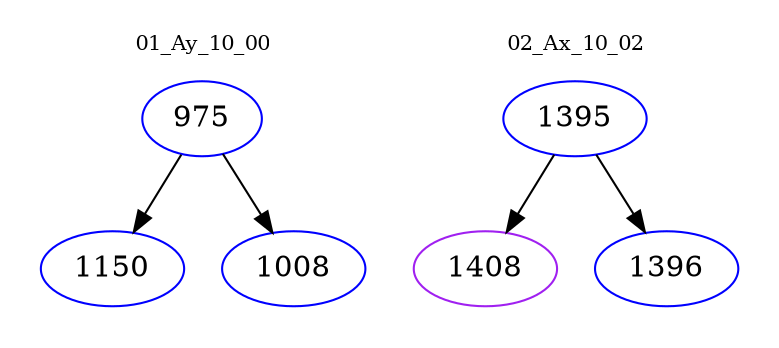 digraph{
subgraph cluster_0 {
color = white
label = "01_Ay_10_00";
fontsize=10;
T0_975 [label="975", color="blue"]
T0_975 -> T0_1150 [color="black"]
T0_1150 [label="1150", color="blue"]
T0_975 -> T0_1008 [color="black"]
T0_1008 [label="1008", color="blue"]
}
subgraph cluster_1 {
color = white
label = "02_Ax_10_02";
fontsize=10;
T1_1395 [label="1395", color="blue"]
T1_1395 -> T1_1408 [color="black"]
T1_1408 [label="1408", color="purple"]
T1_1395 -> T1_1396 [color="black"]
T1_1396 [label="1396", color="blue"]
}
}
